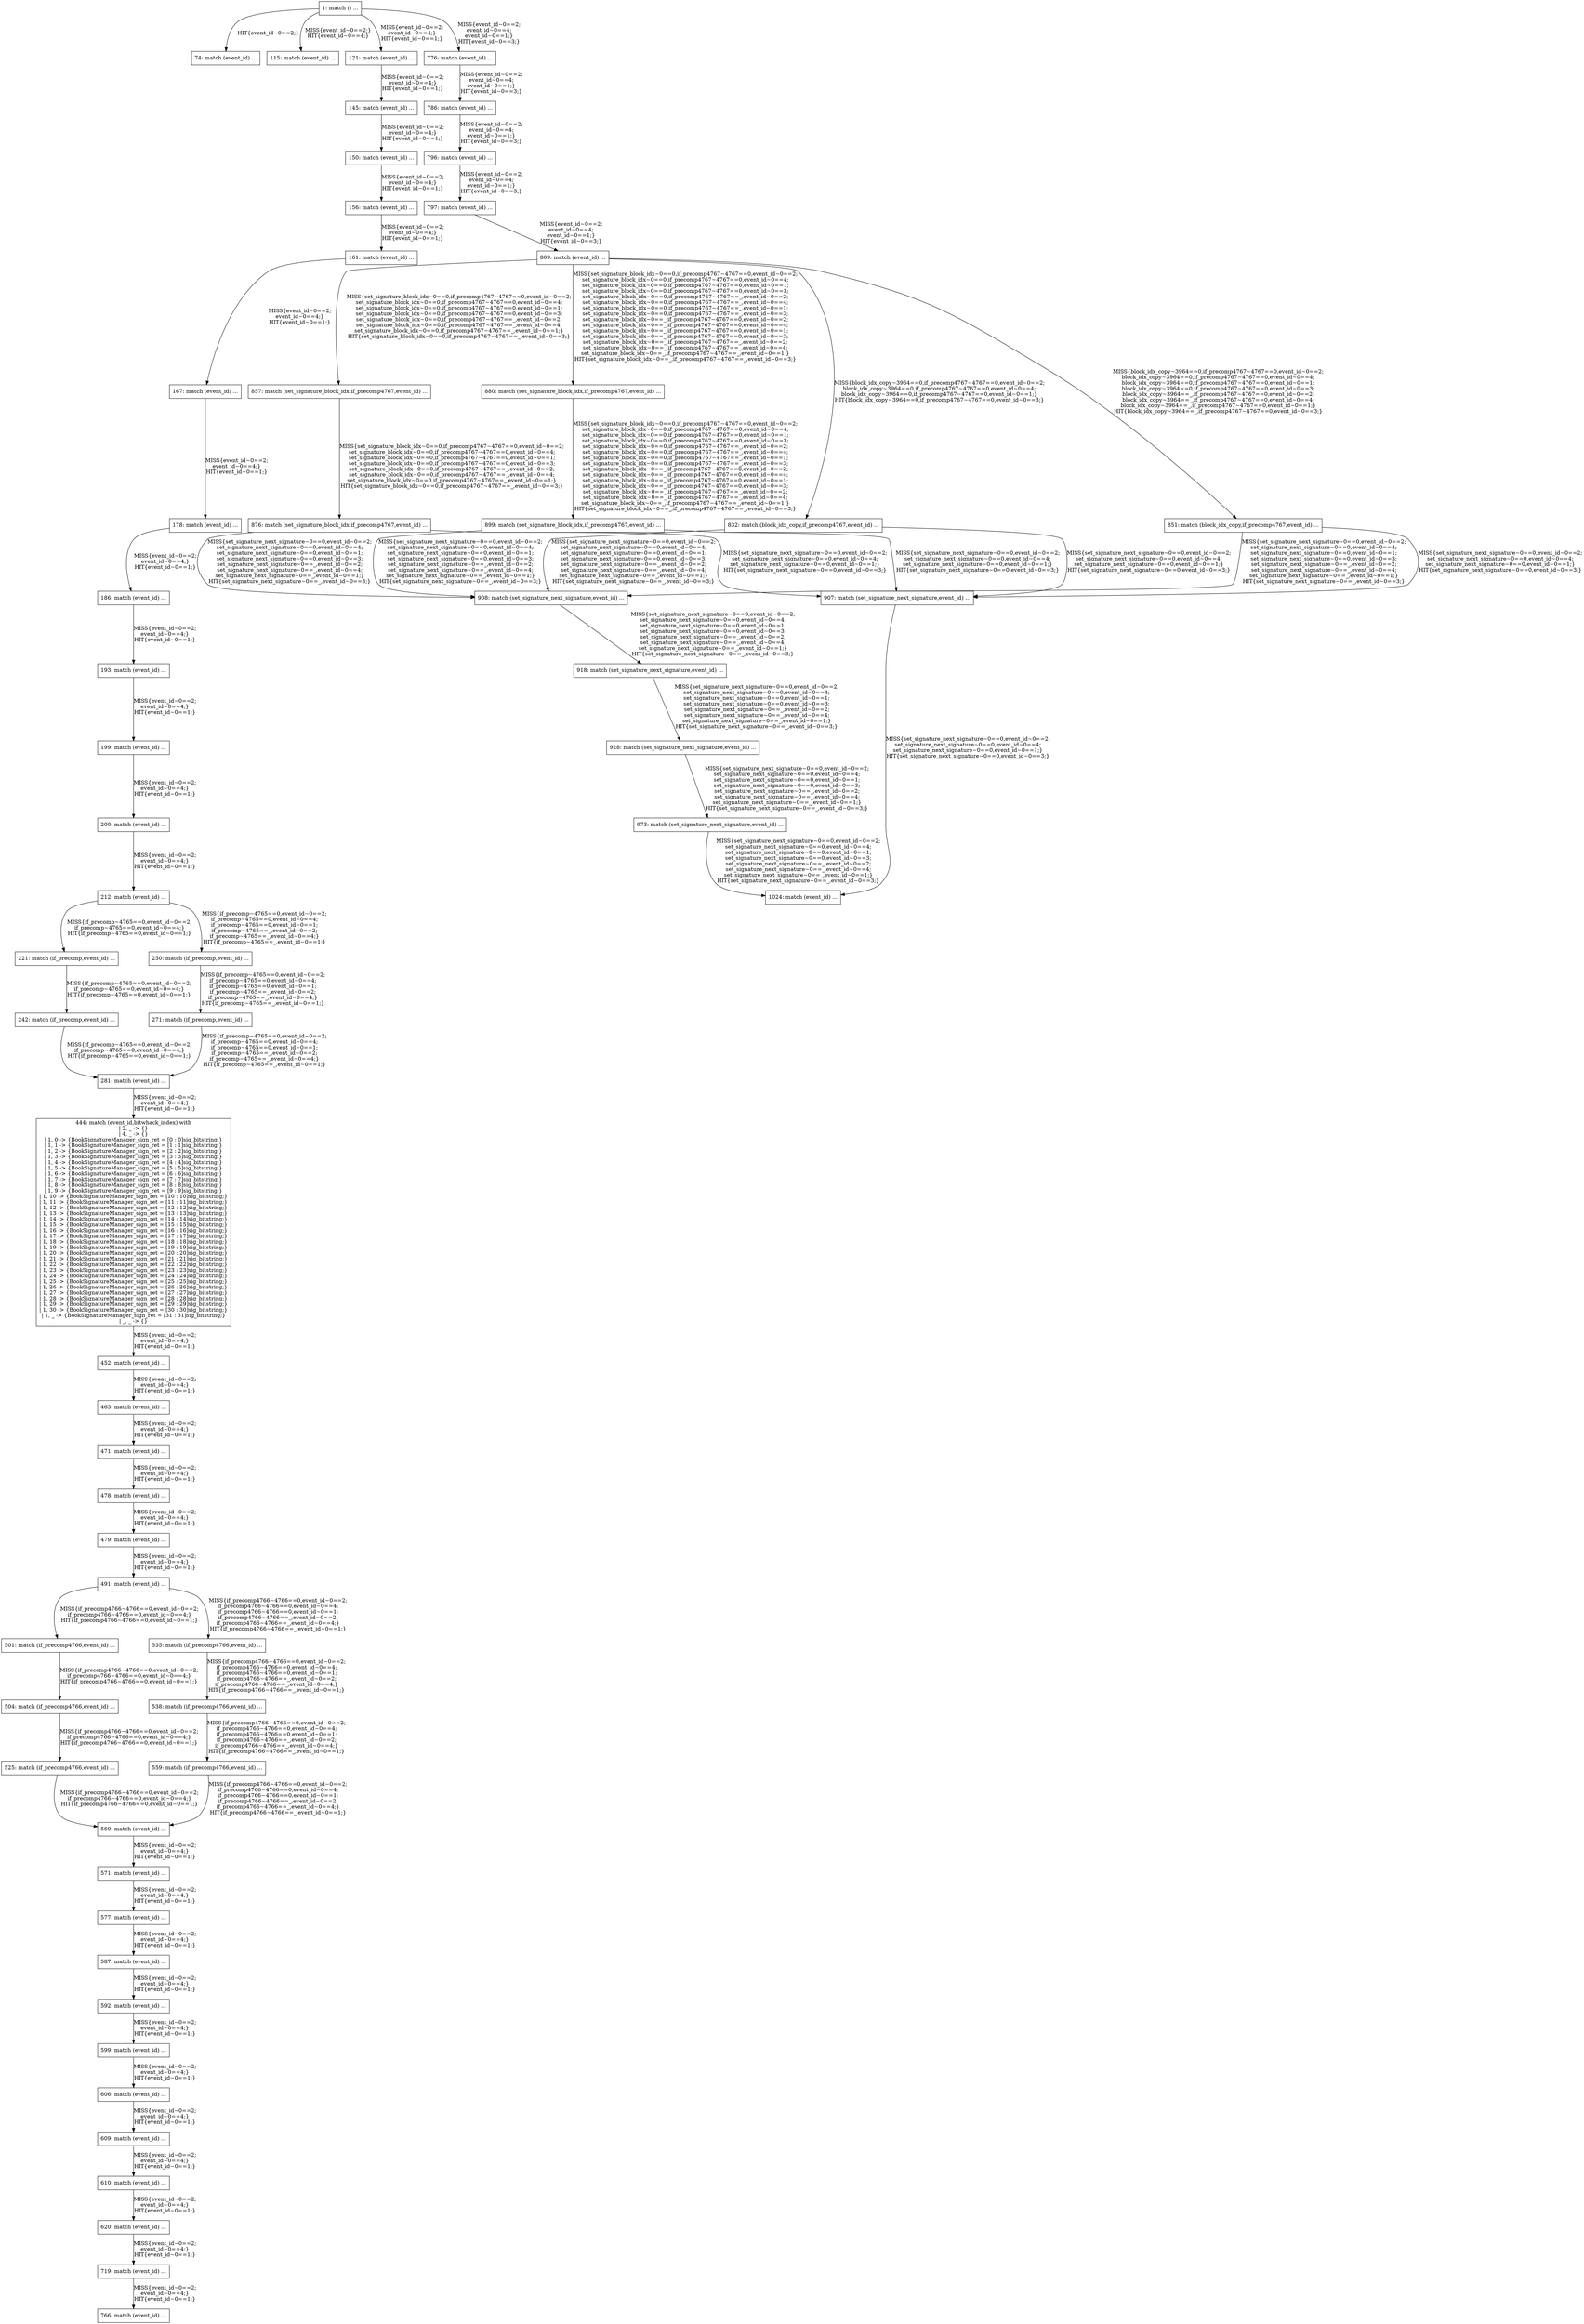 digraph G {
  "1: match () ...
" [shape=box, ];
  "74: match (event_id) ...
" [shape=box, ];
  "115: match (event_id) ...
" [shape=box, ];
  "121: match (event_id) ...
" [shape=box, ];
  "145: match (event_id) ...
" [shape=box, ];
  "150: match (event_id) ...
" [shape=box, ];
  "156: match (event_id) ...
" [shape=box, ];
  "161: match (event_id) ...
" [shape=box, ];
  "167: match (event_id) ...
" [shape=box, ];
  "178: match (event_id) ...
" [shape=box, ];
  "186: match (event_id) ...
" [shape=box, ];
  "193: match (event_id) ...
" [shape=box, ];
  "199: match (event_id) ...
" [shape=box, ];
  "200: match (event_id) ...
" [shape=box, ];
  "212: match (event_id) ...
" [shape=box, ];
  "221: match (if_precomp,event_id) ...
" [shape=box, ];
  "242: match (if_precomp,event_id) ...
" [shape=box, ];
  "250: match (if_precomp,event_id) ...
" [shape=box, ];
  "271: match (if_precomp,event_id) ...
" [shape=box, ];
  "281: match (event_id) ...
" [shape=box, ];
  "444: match (event_id,bitwhack_index) with
| 2, _ -> {}
| 4, _ -> {}
| 1, 0 -> {BookSignatureManager_sign_ret = [0 : 0]sig_bitstring;}
| 1, 1 -> {BookSignatureManager_sign_ret = [1 : 1]sig_bitstring;}
| 1, 2 -> {BookSignatureManager_sign_ret = [2 : 2]sig_bitstring;}
| 1, 3 -> {BookSignatureManager_sign_ret = [3 : 3]sig_bitstring;}
| 1, 4 -> {BookSignatureManager_sign_ret = [4 : 4]sig_bitstring;}
| 1, 5 -> {BookSignatureManager_sign_ret = [5 : 5]sig_bitstring;}
| 1, 6 -> {BookSignatureManager_sign_ret = [6 : 6]sig_bitstring;}
| 1, 7 -> {BookSignatureManager_sign_ret = [7 : 7]sig_bitstring;}
| 1, 8 -> {BookSignatureManager_sign_ret = [8 : 8]sig_bitstring;}
| 1, 9 -> {BookSignatureManager_sign_ret = [9 : 9]sig_bitstring;}
| 1, 10 -> {BookSignatureManager_sign_ret = [10 : 10]sig_bitstring;}
| 1, 11 -> {BookSignatureManager_sign_ret = [11 : 11]sig_bitstring;}
| 1, 12 -> {BookSignatureManager_sign_ret = [12 : 12]sig_bitstring;}
| 1, 13 -> {BookSignatureManager_sign_ret = [13 : 13]sig_bitstring;}
| 1, 14 -> {BookSignatureManager_sign_ret = [14 : 14]sig_bitstring;}
| 1, 15 -> {BookSignatureManager_sign_ret = [15 : 15]sig_bitstring;}
| 1, 16 -> {BookSignatureManager_sign_ret = [16 : 16]sig_bitstring;}
| 1, 17 -> {BookSignatureManager_sign_ret = [17 : 17]sig_bitstring;}
| 1, 18 -> {BookSignatureManager_sign_ret = [18 : 18]sig_bitstring;}
| 1, 19 -> {BookSignatureManager_sign_ret = [19 : 19]sig_bitstring;}
| 1, 20 -> {BookSignatureManager_sign_ret = [20 : 20]sig_bitstring;}
| 1, 21 -> {BookSignatureManager_sign_ret = [21 : 21]sig_bitstring;}
| 1, 22 -> {BookSignatureManager_sign_ret = [22 : 22]sig_bitstring;}
| 1, 23 -> {BookSignatureManager_sign_ret = [23 : 23]sig_bitstring;}
| 1, 24 -> {BookSignatureManager_sign_ret = [24 : 24]sig_bitstring;}
| 1, 25 -> {BookSignatureManager_sign_ret = [25 : 25]sig_bitstring;}
| 1, 26 -> {BookSignatureManager_sign_ret = [26 : 26]sig_bitstring;}
| 1, 27 -> {BookSignatureManager_sign_ret = [27 : 27]sig_bitstring;}
| 1, 28 -> {BookSignatureManager_sign_ret = [28 : 28]sig_bitstring;}
| 1, 29 -> {BookSignatureManager_sign_ret = [29 : 29]sig_bitstring;}
| 1, 30 -> {BookSignatureManager_sign_ret = [30 : 30]sig_bitstring;}
| 1, _ -> {BookSignatureManager_sign_ret = [31 : 31]sig_bitstring;}
| _, _ -> {}" [
  shape=box, ];
  "452: match (event_id) ...
" [shape=box, ];
  "463: match (event_id) ...
" [shape=box, ];
  "471: match (event_id) ...
" [shape=box, ];
  "478: match (event_id) ...
" [shape=box, ];
  "479: match (event_id) ...
" [shape=box, ];
  "491: match (event_id) ...
" [shape=box, ];
  "501: match (if_precomp4766,event_id) ...
" [shape=box, ];
  "504: match (if_precomp4766,event_id) ...
" [shape=box, ];
  "525: match (if_precomp4766,event_id) ...
" [shape=box, ];
  "535: match (if_precomp4766,event_id) ...
" [shape=box, ];
  "538: match (if_precomp4766,event_id) ...
" [shape=box, ];
  "559: match (if_precomp4766,event_id) ...
" [shape=box, ];
  "569: match (event_id) ...
" [shape=box, ];
  "571: match (event_id) ...
" [shape=box, ];
  "577: match (event_id) ...
" [shape=box, ];
  "587: match (event_id) ...
" [shape=box, ];
  "592: match (event_id) ...
" [shape=box, ];
  "599: match (event_id) ...
" [shape=box, ];
  "606: match (event_id) ...
" [shape=box, ];
  "609: match (event_id) ...
" [shape=box, ];
  "610: match (event_id) ...
" [shape=box, ];
  "620: match (event_id) ...
" [shape=box, ];
  "719: match (event_id) ...
" [shape=box, ];
  "766: match (event_id) ...
" [shape=box, ];
  "776: match (event_id) ...
" [shape=box, ];
  "786: match (event_id) ...
" [shape=box, ];
  "796: match (event_id) ...
" [shape=box, ];
  "797: match (event_id) ...
" [shape=box, ];
  "809: match (event_id) ...
" [shape=box, ];
  "832: match (block_idx_copy,if_precomp4767,event_id) ...
" [shape=box, ];
  "851: match (block_idx_copy,if_precomp4767,event_id) ...
" [shape=box, ];
  "857: match (set_signature_block_idx,if_precomp4767,event_id) ...
" [
  shape=box, ];
  "876: match (set_signature_block_idx,if_precomp4767,event_id) ...
" [
  shape=box, ];
  "880: match (set_signature_block_idx,if_precomp4767,event_id) ...
" [
  shape=box, ];
  "899: match (set_signature_block_idx,if_precomp4767,event_id) ...
" [
  shape=box, ];
  "907: match (set_signature_next_signature,event_id) ...
" [shape=box, ];
  "908: match (set_signature_next_signature,event_id) ...
" [shape=box, ];
  "918: match (set_signature_next_signature,event_id) ...
" [shape=box, ];
  "928: match (set_signature_next_signature,event_id) ...
" [shape=box, ];
  "973: match (set_signature_next_signature,event_id) ...
" [shape=box, ];
  "1024: match (event_id) ...
" [shape=box, ];
  
  
  "1: match () ...
" -> "74: match (event_id) ...
" [label="HIT{event_id~0==2;}",
                                                     ];
  "1: match () ...
" -> "115: match (event_id) ...
" [label="MISS{event_id~0==2;}
HIT{event_id~0==4;}",
                                                      ];
  "1: match () ...
" -> "121: match (event_id) ...
" [label="MISS{event_id~0==2;
event_id~0==4;}
HIT{event_id~0==1;}",
                                                      ];
  "1: match () ...
" -> "776: match (event_id) ...
" [label="MISS{event_id~0==2;
event_id~0==4;
event_id~0==1;}
HIT{event_id~0==3;}",
                                                      ];
  "121: match (event_id) ...
" -> "145: match (event_id) ...
" [label="MISS{event_id~0==2;
event_id~0==4;}
HIT{event_id~0==1;}",
                                                                ];
  "145: match (event_id) ...
" -> "150: match (event_id) ...
" [label="MISS{event_id~0==2;
event_id~0==4;}
HIT{event_id~0==1;}",
                                                                ];
  "150: match (event_id) ...
" -> "156: match (event_id) ...
" [label="MISS{event_id~0==2;
event_id~0==4;}
HIT{event_id~0==1;}",
                                                                ];
  "156: match (event_id) ...
" -> "161: match (event_id) ...
" [label="MISS{event_id~0==2;
event_id~0==4;}
HIT{event_id~0==1;}",
                                                                ];
  "161: match (event_id) ...
" -> "167: match (event_id) ...
" [label="MISS{event_id~0==2;
event_id~0==4;}
HIT{event_id~0==1;}",
                                                                ];
  "167: match (event_id) ...
" -> "178: match (event_id) ...
" [label="MISS{event_id~0==2;
event_id~0==4;}
HIT{event_id~0==1;}",
                                                                ];
  "178: match (event_id) ...
" -> "186: match (event_id) ...
" [label="MISS{event_id~0==2;
event_id~0==4;}
HIT{event_id~0==1;}",
                                                                ];
  "186: match (event_id) ...
" -> "193: match (event_id) ...
" [label="MISS{event_id~0==2;
event_id~0==4;}
HIT{event_id~0==1;}",
                                                                ];
  "193: match (event_id) ...
" -> "199: match (event_id) ...
" [label="MISS{event_id~0==2;
event_id~0==4;}
HIT{event_id~0==1;}",
                                                                ];
  "199: match (event_id) ...
" -> "200: match (event_id) ...
" [label="MISS{event_id~0==2;
event_id~0==4;}
HIT{event_id~0==1;}",
                                                                ];
  "200: match (event_id) ...
" -> "212: match (event_id) ...
" [label="MISS{event_id~0==2;
event_id~0==4;}
HIT{event_id~0==1;}",
                                                                ];
  "212: match (event_id) ...
" -> "221: match (if_precomp,event_id) ...
" [
  label="MISS{if_precomp~4765==0,event_id~0==2;
if_precomp~4765==0,event_id~0==4;}
HIT{if_precomp~4765==0,event_id~0==1;}",
  ];
  "212: match (event_id) ...
" -> "250: match (if_precomp,event_id) ...
" [
  label="MISS{if_precomp~4765==0,event_id~0==2;
if_precomp~4765==0,event_id~0==4;
if_precomp~4765==0,event_id~0==1;
if_precomp~4765==_,event_id~0==2;
if_precomp~4765==_,event_id~0==4;}
HIT{if_precomp~4765==_,event_id~0==1;}",
  ];
  "221: match (if_precomp,event_id) ...
" -> "242: match (if_precomp,event_id) ...
" [
  label="MISS{if_precomp~4765==0,event_id~0==2;
if_precomp~4765==0,event_id~0==4;}
HIT{if_precomp~4765==0,event_id~0==1;}",
  ];
  "242: match (if_precomp,event_id) ...
" -> "281: match (event_id) ...
" [
  label="MISS{if_precomp~4765==0,event_id~0==2;
if_precomp~4765==0,event_id~0==4;}
HIT{if_precomp~4765==0,event_id~0==1;}",
  ];
  "250: match (if_precomp,event_id) ...
" -> "271: match (if_precomp,event_id) ...
" [
  label="MISS{if_precomp~4765==0,event_id~0==2;
if_precomp~4765==0,event_id~0==4;
if_precomp~4765==0,event_id~0==1;
if_precomp~4765==_,event_id~0==2;
if_precomp~4765==_,event_id~0==4;}
HIT{if_precomp~4765==_,event_id~0==1;}",
  ];
  "271: match (if_precomp,event_id) ...
" -> "281: match (event_id) ...
" [
  label="MISS{if_precomp~4765==0,event_id~0==2;
if_precomp~4765==0,event_id~0==4;
if_precomp~4765==0,event_id~0==1;
if_precomp~4765==_,event_id~0==2;
if_precomp~4765==_,event_id~0==4;}
HIT{if_precomp~4765==_,event_id~0==1;}",
  ];
  "281: match (event_id) ...
" -> "444: match (event_id,bitwhack_index) with
| 2, _ -> {}
| 4, _ -> {}
| 1, 0 -> {BookSignatureManager_sign_ret = [0 : 0]sig_bitstring;}
| 1, 1 -> {BookSignatureManager_sign_ret = [1 : 1]sig_bitstring;}
| 1, 2 -> {BookSignatureManager_sign_ret = [2 : 2]sig_bitstring;}
| 1, 3 -> {BookSignatureManager_sign_ret = [3 : 3]sig_bitstring;}
| 1, 4 -> {BookSignatureManager_sign_ret = [4 : 4]sig_bitstring;}
| 1, 5 -> {BookSignatureManager_sign_ret = [5 : 5]sig_bitstring;}
| 1, 6 -> {BookSignatureManager_sign_ret = [6 : 6]sig_bitstring;}
| 1, 7 -> {BookSignatureManager_sign_ret = [7 : 7]sig_bitstring;}
| 1, 8 -> {BookSignatureManager_sign_ret = [8 : 8]sig_bitstring;}
| 1, 9 -> {BookSignatureManager_sign_ret = [9 : 9]sig_bitstring;}
| 1, 10 -> {BookSignatureManager_sign_ret = [10 : 10]sig_bitstring;}
| 1, 11 -> {BookSignatureManager_sign_ret = [11 : 11]sig_bitstring;}
| 1, 12 -> {BookSignatureManager_sign_ret = [12 : 12]sig_bitstring;}
| 1, 13 -> {BookSignatureManager_sign_ret = [13 : 13]sig_bitstring;}
| 1, 14 -> {BookSignatureManager_sign_ret = [14 : 14]sig_bitstring;}
| 1, 15 -> {BookSignatureManager_sign_ret = [15 : 15]sig_bitstring;}
| 1, 16 -> {BookSignatureManager_sign_ret = [16 : 16]sig_bitstring;}
| 1, 17 -> {BookSignatureManager_sign_ret = [17 : 17]sig_bitstring;}
| 1, 18 -> {BookSignatureManager_sign_ret = [18 : 18]sig_bitstring;}
| 1, 19 -> {BookSignatureManager_sign_ret = [19 : 19]sig_bitstring;}
| 1, 20 -> {BookSignatureManager_sign_ret = [20 : 20]sig_bitstring;}
| 1, 21 -> {BookSignatureManager_sign_ret = [21 : 21]sig_bitstring;}
| 1, 22 -> {BookSignatureManager_sign_ret = [22 : 22]sig_bitstring;}
| 1, 23 -> {BookSignatureManager_sign_ret = [23 : 23]sig_bitstring;}
| 1, 24 -> {BookSignatureManager_sign_ret = [24 : 24]sig_bitstring;}
| 1, 25 -> {BookSignatureManager_sign_ret = [25 : 25]sig_bitstring;}
| 1, 26 -> {BookSignatureManager_sign_ret = [26 : 26]sig_bitstring;}
| 1, 27 -> {BookSignatureManager_sign_ret = [27 : 27]sig_bitstring;}
| 1, 28 -> {BookSignatureManager_sign_ret = [28 : 28]sig_bitstring;}
| 1, 29 -> {BookSignatureManager_sign_ret = [29 : 29]sig_bitstring;}
| 1, 30 -> {BookSignatureManager_sign_ret = [30 : 30]sig_bitstring;}
| 1, _ -> {BookSignatureManager_sign_ret = [31 : 31]sig_bitstring;}
| _, _ -> {}" [
  label="MISS{event_id~0==2;
event_id~0==4;}
HIT{event_id~0==1;}", ];
  "444: match (event_id,bitwhack_index) with
| 2, _ -> {}
| 4, _ -> {}
| 1, 0 -> {BookSignatureManager_sign_ret = [0 : 0]sig_bitstring;}
| 1, 1 -> {BookSignatureManager_sign_ret = [1 : 1]sig_bitstring;}
| 1, 2 -> {BookSignatureManager_sign_ret = [2 : 2]sig_bitstring;}
| 1, 3 -> {BookSignatureManager_sign_ret = [3 : 3]sig_bitstring;}
| 1, 4 -> {BookSignatureManager_sign_ret = [4 : 4]sig_bitstring;}
| 1, 5 -> {BookSignatureManager_sign_ret = [5 : 5]sig_bitstring;}
| 1, 6 -> {BookSignatureManager_sign_ret = [6 : 6]sig_bitstring;}
| 1, 7 -> {BookSignatureManager_sign_ret = [7 : 7]sig_bitstring;}
| 1, 8 -> {BookSignatureManager_sign_ret = [8 : 8]sig_bitstring;}
| 1, 9 -> {BookSignatureManager_sign_ret = [9 : 9]sig_bitstring;}
| 1, 10 -> {BookSignatureManager_sign_ret = [10 : 10]sig_bitstring;}
| 1, 11 -> {BookSignatureManager_sign_ret = [11 : 11]sig_bitstring;}
| 1, 12 -> {BookSignatureManager_sign_ret = [12 : 12]sig_bitstring;}
| 1, 13 -> {BookSignatureManager_sign_ret = [13 : 13]sig_bitstring;}
| 1, 14 -> {BookSignatureManager_sign_ret = [14 : 14]sig_bitstring;}
| 1, 15 -> {BookSignatureManager_sign_ret = [15 : 15]sig_bitstring;}
| 1, 16 -> {BookSignatureManager_sign_ret = [16 : 16]sig_bitstring;}
| 1, 17 -> {BookSignatureManager_sign_ret = [17 : 17]sig_bitstring;}
| 1, 18 -> {BookSignatureManager_sign_ret = [18 : 18]sig_bitstring;}
| 1, 19 -> {BookSignatureManager_sign_ret = [19 : 19]sig_bitstring;}
| 1, 20 -> {BookSignatureManager_sign_ret = [20 : 20]sig_bitstring;}
| 1, 21 -> {BookSignatureManager_sign_ret = [21 : 21]sig_bitstring;}
| 1, 22 -> {BookSignatureManager_sign_ret = [22 : 22]sig_bitstring;}
| 1, 23 -> {BookSignatureManager_sign_ret = [23 : 23]sig_bitstring;}
| 1, 24 -> {BookSignatureManager_sign_ret = [24 : 24]sig_bitstring;}
| 1, 25 -> {BookSignatureManager_sign_ret = [25 : 25]sig_bitstring;}
| 1, 26 -> {BookSignatureManager_sign_ret = [26 : 26]sig_bitstring;}
| 1, 27 -> {BookSignatureManager_sign_ret = [27 : 27]sig_bitstring;}
| 1, 28 -> {BookSignatureManager_sign_ret = [28 : 28]sig_bitstring;}
| 1, 29 -> {BookSignatureManager_sign_ret = [29 : 29]sig_bitstring;}
| 1, 30 -> {BookSignatureManager_sign_ret = [30 : 30]sig_bitstring;}
| 1, _ -> {BookSignatureManager_sign_ret = [31 : 31]sig_bitstring;}
| _, _ -> {}" -> "452: match (event_id) ...
" [
  label="MISS{event_id~0==2;
event_id~0==4;}
HIT{event_id~0==1;}", ];
  "452: match (event_id) ...
" -> "463: match (event_id) ...
" [label="MISS{event_id~0==2;
event_id~0==4;}
HIT{event_id~0==1;}",
                                                                ];
  "463: match (event_id) ...
" -> "471: match (event_id) ...
" [label="MISS{event_id~0==2;
event_id~0==4;}
HIT{event_id~0==1;}",
                                                                ];
  "471: match (event_id) ...
" -> "478: match (event_id) ...
" [label="MISS{event_id~0==2;
event_id~0==4;}
HIT{event_id~0==1;}",
                                                                ];
  "478: match (event_id) ...
" -> "479: match (event_id) ...
" [label="MISS{event_id~0==2;
event_id~0==4;}
HIT{event_id~0==1;}",
                                                                ];
  "479: match (event_id) ...
" -> "491: match (event_id) ...
" [label="MISS{event_id~0==2;
event_id~0==4;}
HIT{event_id~0==1;}",
                                                                ];
  "491: match (event_id) ...
" -> "501: match (if_precomp4766,event_id) ...
" [
  label="MISS{if_precomp4766~4766==0,event_id~0==2;
if_precomp4766~4766==0,event_id~0==4;}
HIT{if_precomp4766~4766==0,event_id~0==1;}",
  ];
  "491: match (event_id) ...
" -> "535: match (if_precomp4766,event_id) ...
" [
  label="MISS{if_precomp4766~4766==0,event_id~0==2;
if_precomp4766~4766==0,event_id~0==4;
if_precomp4766~4766==0,event_id~0==1;
if_precomp4766~4766==_,event_id~0==2;
if_precomp4766~4766==_,event_id~0==4;}
HIT{if_precomp4766~4766==_,event_id~0==1;}",
  ];
  "501: match (if_precomp4766,event_id) ...
" -> "504: match (if_precomp4766,event_id) ...
" [
  label="MISS{if_precomp4766~4766==0,event_id~0==2;
if_precomp4766~4766==0,event_id~0==4;}
HIT{if_precomp4766~4766==0,event_id~0==1;}",
  ];
  "504: match (if_precomp4766,event_id) ...
" -> "525: match (if_precomp4766,event_id) ...
" [
  label="MISS{if_precomp4766~4766==0,event_id~0==2;
if_precomp4766~4766==0,event_id~0==4;}
HIT{if_precomp4766~4766==0,event_id~0==1;}",
  ];
  "525: match (if_precomp4766,event_id) ...
" -> "569: match (event_id) ...
" [
  label="MISS{if_precomp4766~4766==0,event_id~0==2;
if_precomp4766~4766==0,event_id~0==4;}
HIT{if_precomp4766~4766==0,event_id~0==1;}",
  ];
  "535: match (if_precomp4766,event_id) ...
" -> "538: match (if_precomp4766,event_id) ...
" [
  label="MISS{if_precomp4766~4766==0,event_id~0==2;
if_precomp4766~4766==0,event_id~0==4;
if_precomp4766~4766==0,event_id~0==1;
if_precomp4766~4766==_,event_id~0==2;
if_precomp4766~4766==_,event_id~0==4;}
HIT{if_precomp4766~4766==_,event_id~0==1;}",
  ];
  "538: match (if_precomp4766,event_id) ...
" -> "559: match (if_precomp4766,event_id) ...
" [
  label="MISS{if_precomp4766~4766==0,event_id~0==2;
if_precomp4766~4766==0,event_id~0==4;
if_precomp4766~4766==0,event_id~0==1;
if_precomp4766~4766==_,event_id~0==2;
if_precomp4766~4766==_,event_id~0==4;}
HIT{if_precomp4766~4766==_,event_id~0==1;}",
  ];
  "559: match (if_precomp4766,event_id) ...
" -> "569: match (event_id) ...
" [
  label="MISS{if_precomp4766~4766==0,event_id~0==2;
if_precomp4766~4766==0,event_id~0==4;
if_precomp4766~4766==0,event_id~0==1;
if_precomp4766~4766==_,event_id~0==2;
if_precomp4766~4766==_,event_id~0==4;}
HIT{if_precomp4766~4766==_,event_id~0==1;}",
  ];
  "569: match (event_id) ...
" -> "571: match (event_id) ...
" [label="MISS{event_id~0==2;
event_id~0==4;}
HIT{event_id~0==1;}",
                                                                ];
  "571: match (event_id) ...
" -> "577: match (event_id) ...
" [label="MISS{event_id~0==2;
event_id~0==4;}
HIT{event_id~0==1;}",
                                                                ];
  "577: match (event_id) ...
" -> "587: match (event_id) ...
" [label="MISS{event_id~0==2;
event_id~0==4;}
HIT{event_id~0==1;}",
                                                                ];
  "587: match (event_id) ...
" -> "592: match (event_id) ...
" [label="MISS{event_id~0==2;
event_id~0==4;}
HIT{event_id~0==1;}",
                                                                ];
  "592: match (event_id) ...
" -> "599: match (event_id) ...
" [label="MISS{event_id~0==2;
event_id~0==4;}
HIT{event_id~0==1;}",
                                                                ];
  "599: match (event_id) ...
" -> "606: match (event_id) ...
" [label="MISS{event_id~0==2;
event_id~0==4;}
HIT{event_id~0==1;}",
                                                                ];
  "606: match (event_id) ...
" -> "609: match (event_id) ...
" [label="MISS{event_id~0==2;
event_id~0==4;}
HIT{event_id~0==1;}",
                                                                ];
  "609: match (event_id) ...
" -> "610: match (event_id) ...
" [label="MISS{event_id~0==2;
event_id~0==4;}
HIT{event_id~0==1;}",
                                                                ];
  "610: match (event_id) ...
" -> "620: match (event_id) ...
" [label="MISS{event_id~0==2;
event_id~0==4;}
HIT{event_id~0==1;}",
                                                                ];
  "620: match (event_id) ...
" -> "719: match (event_id) ...
" [label="MISS{event_id~0==2;
event_id~0==4;}
HIT{event_id~0==1;}",
                                                                ];
  "719: match (event_id) ...
" -> "766: match (event_id) ...
" [label="MISS{event_id~0==2;
event_id~0==4;}
HIT{event_id~0==1;}",
                                                                ];
  "776: match (event_id) ...
" -> "786: match (event_id) ...
" [label="MISS{event_id~0==2;
event_id~0==4;
event_id~0==1;}
HIT{event_id~0==3;}",
                                                                ];
  "786: match (event_id) ...
" -> "796: match (event_id) ...
" [label="MISS{event_id~0==2;
event_id~0==4;
event_id~0==1;}
HIT{event_id~0==3;}",
                                                                ];
  "796: match (event_id) ...
" -> "797: match (event_id) ...
" [label="MISS{event_id~0==2;
event_id~0==4;
event_id~0==1;}
HIT{event_id~0==3;}",
                                                                ];
  "797: match (event_id) ...
" -> "809: match (event_id) ...
" [label="MISS{event_id~0==2;
event_id~0==4;
event_id~0==1;}
HIT{event_id~0==3;}",
                                                                ];
  "809: match (event_id) ...
" -> "832: match (block_idx_copy,if_precomp4767,event_id) ...
" [
  label="MISS{block_idx_copy~3964==0,if_precomp4767~4767==0,event_id~0==2;
block_idx_copy~3964==0,if_precomp4767~4767==0,event_id~0==4;
block_idx_copy~3964==0,if_precomp4767~4767==0,event_id~0==1;}
HIT{block_idx_copy~3964==0,if_precomp4767~4767==0,event_id~0==3;}",
  ];
  "809: match (event_id) ...
" -> "851: match (block_idx_copy,if_precomp4767,event_id) ...
" [
  label="MISS{block_idx_copy~3964==0,if_precomp4767~4767==0,event_id~0==2;
block_idx_copy~3964==0,if_precomp4767~4767==0,event_id~0==4;
block_idx_copy~3964==0,if_precomp4767~4767==0,event_id~0==1;
block_idx_copy~3964==0,if_precomp4767~4767==0,event_id~0==3;
block_idx_copy~3964==_,if_precomp4767~4767==0,event_id~0==2;
block_idx_copy~3964==_,if_precomp4767~4767==0,event_id~0==4;
block_idx_copy~3964==_,if_precomp4767~4767==0,event_id~0==1;}
HIT{block_idx_copy~3964==_,if_precomp4767~4767==0,event_id~0==3;}",
  ];
  "809: match (event_id) ...
" -> "857: match (set_signature_block_idx,if_precomp4767,event_id) ...
" [
  label="MISS{set_signature_block_idx~0==0,if_precomp4767~4767==0,event_id~0==2;
set_signature_block_idx~0==0,if_precomp4767~4767==0,event_id~0==4;
set_signature_block_idx~0==0,if_precomp4767~4767==0,event_id~0==1;
set_signature_block_idx~0==0,if_precomp4767~4767==0,event_id~0==3;
set_signature_block_idx~0==0,if_precomp4767~4767==_,event_id~0==2;
set_signature_block_idx~0==0,if_precomp4767~4767==_,event_id~0==4;
set_signature_block_idx~0==0,if_precomp4767~4767==_,event_id~0==1;}
HIT{set_signature_block_idx~0==0,if_precomp4767~4767==_,event_id~0==3;}",
  ];
  "809: match (event_id) ...
" -> "880: match (set_signature_block_idx,if_precomp4767,event_id) ...
" [
  label="MISS{set_signature_block_idx~0==0,if_precomp4767~4767==0,event_id~0==2;
set_signature_block_idx~0==0,if_precomp4767~4767==0,event_id~0==4;
set_signature_block_idx~0==0,if_precomp4767~4767==0,event_id~0==1;
set_signature_block_idx~0==0,if_precomp4767~4767==0,event_id~0==3;
set_signature_block_idx~0==0,if_precomp4767~4767==_,event_id~0==2;
set_signature_block_idx~0==0,if_precomp4767~4767==_,event_id~0==4;
set_signature_block_idx~0==0,if_precomp4767~4767==_,event_id~0==1;
set_signature_block_idx~0==0,if_precomp4767~4767==_,event_id~0==3;
set_signature_block_idx~0==_,if_precomp4767~4767==0,event_id~0==2;
set_signature_block_idx~0==_,if_precomp4767~4767==0,event_id~0==4;
set_signature_block_idx~0==_,if_precomp4767~4767==0,event_id~0==1;
set_signature_block_idx~0==_,if_precomp4767~4767==0,event_id~0==3;
set_signature_block_idx~0==_,if_precomp4767~4767==_,event_id~0==2;
set_signature_block_idx~0==_,if_precomp4767~4767==_,event_id~0==4;
set_signature_block_idx~0==_,if_precomp4767~4767==_,event_id~0==1;}
HIT{set_signature_block_idx~0==_,if_precomp4767~4767==_,event_id~0==3;}",
  ];
  "832: match (block_idx_copy,if_precomp4767,event_id) ...
" -> "907: match (set_signature_next_signature,event_id) ...
" [
  label="MISS{set_signature_next_signature~0==0,event_id~0==2;
set_signature_next_signature~0==0,event_id~0==4;
set_signature_next_signature~0==0,event_id~0==1;}
HIT{set_signature_next_signature~0==0,event_id~0==3;}",
  ];
  "832: match (block_idx_copy,if_precomp4767,event_id) ...
" -> "908: match (set_signature_next_signature,event_id) ...
" [
  label="MISS{set_signature_next_signature~0==0,event_id~0==2;
set_signature_next_signature~0==0,event_id~0==4;
set_signature_next_signature~0==0,event_id~0==1;
set_signature_next_signature~0==0,event_id~0==3;
set_signature_next_signature~0==_,event_id~0==2;
set_signature_next_signature~0==_,event_id~0==4;
set_signature_next_signature~0==_,event_id~0==1;}
HIT{set_signature_next_signature~0==_,event_id~0==3;}",
  ];
  "851: match (block_idx_copy,if_precomp4767,event_id) ...
" -> "907: match (set_signature_next_signature,event_id) ...
" [
  label="MISS{set_signature_next_signature~0==0,event_id~0==2;
set_signature_next_signature~0==0,event_id~0==4;
set_signature_next_signature~0==0,event_id~0==1;}
HIT{set_signature_next_signature~0==0,event_id~0==3;}",
  ];
  "851: match (block_idx_copy,if_precomp4767,event_id) ...
" -> "908: match (set_signature_next_signature,event_id) ...
" [
  label="MISS{set_signature_next_signature~0==0,event_id~0==2;
set_signature_next_signature~0==0,event_id~0==4;
set_signature_next_signature~0==0,event_id~0==1;
set_signature_next_signature~0==0,event_id~0==3;
set_signature_next_signature~0==_,event_id~0==2;
set_signature_next_signature~0==_,event_id~0==4;
set_signature_next_signature~0==_,event_id~0==1;}
HIT{set_signature_next_signature~0==_,event_id~0==3;}",
  ];
  "857: match (set_signature_block_idx,if_precomp4767,event_id) ...
" -> "876: match (set_signature_block_idx,if_precomp4767,event_id) ...
" [
  label="MISS{set_signature_block_idx~0==0,if_precomp4767~4767==0,event_id~0==2;
set_signature_block_idx~0==0,if_precomp4767~4767==0,event_id~0==4;
set_signature_block_idx~0==0,if_precomp4767~4767==0,event_id~0==1;
set_signature_block_idx~0==0,if_precomp4767~4767==0,event_id~0==3;
set_signature_block_idx~0==0,if_precomp4767~4767==_,event_id~0==2;
set_signature_block_idx~0==0,if_precomp4767~4767==_,event_id~0==4;
set_signature_block_idx~0==0,if_precomp4767~4767==_,event_id~0==1;}
HIT{set_signature_block_idx~0==0,if_precomp4767~4767==_,event_id~0==3;}",
  ];
  "876: match (set_signature_block_idx,if_precomp4767,event_id) ...
" -> "907: match (set_signature_next_signature,event_id) ...
" [
  label="MISS{set_signature_next_signature~0==0,event_id~0==2;
set_signature_next_signature~0==0,event_id~0==4;
set_signature_next_signature~0==0,event_id~0==1;}
HIT{set_signature_next_signature~0==0,event_id~0==3;}",
  ];
  "876: match (set_signature_block_idx,if_precomp4767,event_id) ...
" -> "908: match (set_signature_next_signature,event_id) ...
" [
  label="MISS{set_signature_next_signature~0==0,event_id~0==2;
set_signature_next_signature~0==0,event_id~0==4;
set_signature_next_signature~0==0,event_id~0==1;
set_signature_next_signature~0==0,event_id~0==3;
set_signature_next_signature~0==_,event_id~0==2;
set_signature_next_signature~0==_,event_id~0==4;
set_signature_next_signature~0==_,event_id~0==1;}
HIT{set_signature_next_signature~0==_,event_id~0==3;}",
  ];
  "880: match (set_signature_block_idx,if_precomp4767,event_id) ...
" -> "899: match (set_signature_block_idx,if_precomp4767,event_id) ...
" [
  label="MISS{set_signature_block_idx~0==0,if_precomp4767~4767==0,event_id~0==2;
set_signature_block_idx~0==0,if_precomp4767~4767==0,event_id~0==4;
set_signature_block_idx~0==0,if_precomp4767~4767==0,event_id~0==1;
set_signature_block_idx~0==0,if_precomp4767~4767==0,event_id~0==3;
set_signature_block_idx~0==0,if_precomp4767~4767==_,event_id~0==2;
set_signature_block_idx~0==0,if_precomp4767~4767==_,event_id~0==4;
set_signature_block_idx~0==0,if_precomp4767~4767==_,event_id~0==1;
set_signature_block_idx~0==0,if_precomp4767~4767==_,event_id~0==3;
set_signature_block_idx~0==_,if_precomp4767~4767==0,event_id~0==2;
set_signature_block_idx~0==_,if_precomp4767~4767==0,event_id~0==4;
set_signature_block_idx~0==_,if_precomp4767~4767==0,event_id~0==1;
set_signature_block_idx~0==_,if_precomp4767~4767==0,event_id~0==3;
set_signature_block_idx~0==_,if_precomp4767~4767==_,event_id~0==2;
set_signature_block_idx~0==_,if_precomp4767~4767==_,event_id~0==4;
set_signature_block_idx~0==_,if_precomp4767~4767==_,event_id~0==1;}
HIT{set_signature_block_idx~0==_,if_precomp4767~4767==_,event_id~0==3;}",
  ];
  "899: match (set_signature_block_idx,if_precomp4767,event_id) ...
" -> "907: match (set_signature_next_signature,event_id) ...
" [
  label="MISS{set_signature_next_signature~0==0,event_id~0==2;
set_signature_next_signature~0==0,event_id~0==4;
set_signature_next_signature~0==0,event_id~0==1;}
HIT{set_signature_next_signature~0==0,event_id~0==3;}",
  ];
  "899: match (set_signature_block_idx,if_precomp4767,event_id) ...
" -> "908: match (set_signature_next_signature,event_id) ...
" [
  label="MISS{set_signature_next_signature~0==0,event_id~0==2;
set_signature_next_signature~0==0,event_id~0==4;
set_signature_next_signature~0==0,event_id~0==1;
set_signature_next_signature~0==0,event_id~0==3;
set_signature_next_signature~0==_,event_id~0==2;
set_signature_next_signature~0==_,event_id~0==4;
set_signature_next_signature~0==_,event_id~0==1;}
HIT{set_signature_next_signature~0==_,event_id~0==3;}",
  ];
  "907: match (set_signature_next_signature,event_id) ...
" -> "1024: match (event_id) ...
" [
  label="MISS{set_signature_next_signature~0==0,event_id~0==2;
set_signature_next_signature~0==0,event_id~0==4;
set_signature_next_signature~0==0,event_id~0==1;}
HIT{set_signature_next_signature~0==0,event_id~0==3;}",
  ];
  "908: match (set_signature_next_signature,event_id) ...
" -> "918: match (set_signature_next_signature,event_id) ...
" [
  label="MISS{set_signature_next_signature~0==0,event_id~0==2;
set_signature_next_signature~0==0,event_id~0==4;
set_signature_next_signature~0==0,event_id~0==1;
set_signature_next_signature~0==0,event_id~0==3;
set_signature_next_signature~0==_,event_id~0==2;
set_signature_next_signature~0==_,event_id~0==4;
set_signature_next_signature~0==_,event_id~0==1;}
HIT{set_signature_next_signature~0==_,event_id~0==3;}",
  ];
  "918: match (set_signature_next_signature,event_id) ...
" -> "928: match (set_signature_next_signature,event_id) ...
" [
  label="MISS{set_signature_next_signature~0==0,event_id~0==2;
set_signature_next_signature~0==0,event_id~0==4;
set_signature_next_signature~0==0,event_id~0==1;
set_signature_next_signature~0==0,event_id~0==3;
set_signature_next_signature~0==_,event_id~0==2;
set_signature_next_signature~0==_,event_id~0==4;
set_signature_next_signature~0==_,event_id~0==1;}
HIT{set_signature_next_signature~0==_,event_id~0==3;}",
  ];
  "928: match (set_signature_next_signature,event_id) ...
" -> "973: match (set_signature_next_signature,event_id) ...
" [
  label="MISS{set_signature_next_signature~0==0,event_id~0==2;
set_signature_next_signature~0==0,event_id~0==4;
set_signature_next_signature~0==0,event_id~0==1;
set_signature_next_signature~0==0,event_id~0==3;
set_signature_next_signature~0==_,event_id~0==2;
set_signature_next_signature~0==_,event_id~0==4;
set_signature_next_signature~0==_,event_id~0==1;}
HIT{set_signature_next_signature~0==_,event_id~0==3;}",
  ];
  "973: match (set_signature_next_signature,event_id) ...
" -> "1024: match (event_id) ...
" [
  label="MISS{set_signature_next_signature~0==0,event_id~0==2;
set_signature_next_signature~0==0,event_id~0==4;
set_signature_next_signature~0==0,event_id~0==1;
set_signature_next_signature~0==0,event_id~0==3;
set_signature_next_signature~0==_,event_id~0==2;
set_signature_next_signature~0==_,event_id~0==4;
set_signature_next_signature~0==_,event_id~0==1;}
HIT{set_signature_next_signature~0==_,event_id~0==3;}",
  ];
  
  }